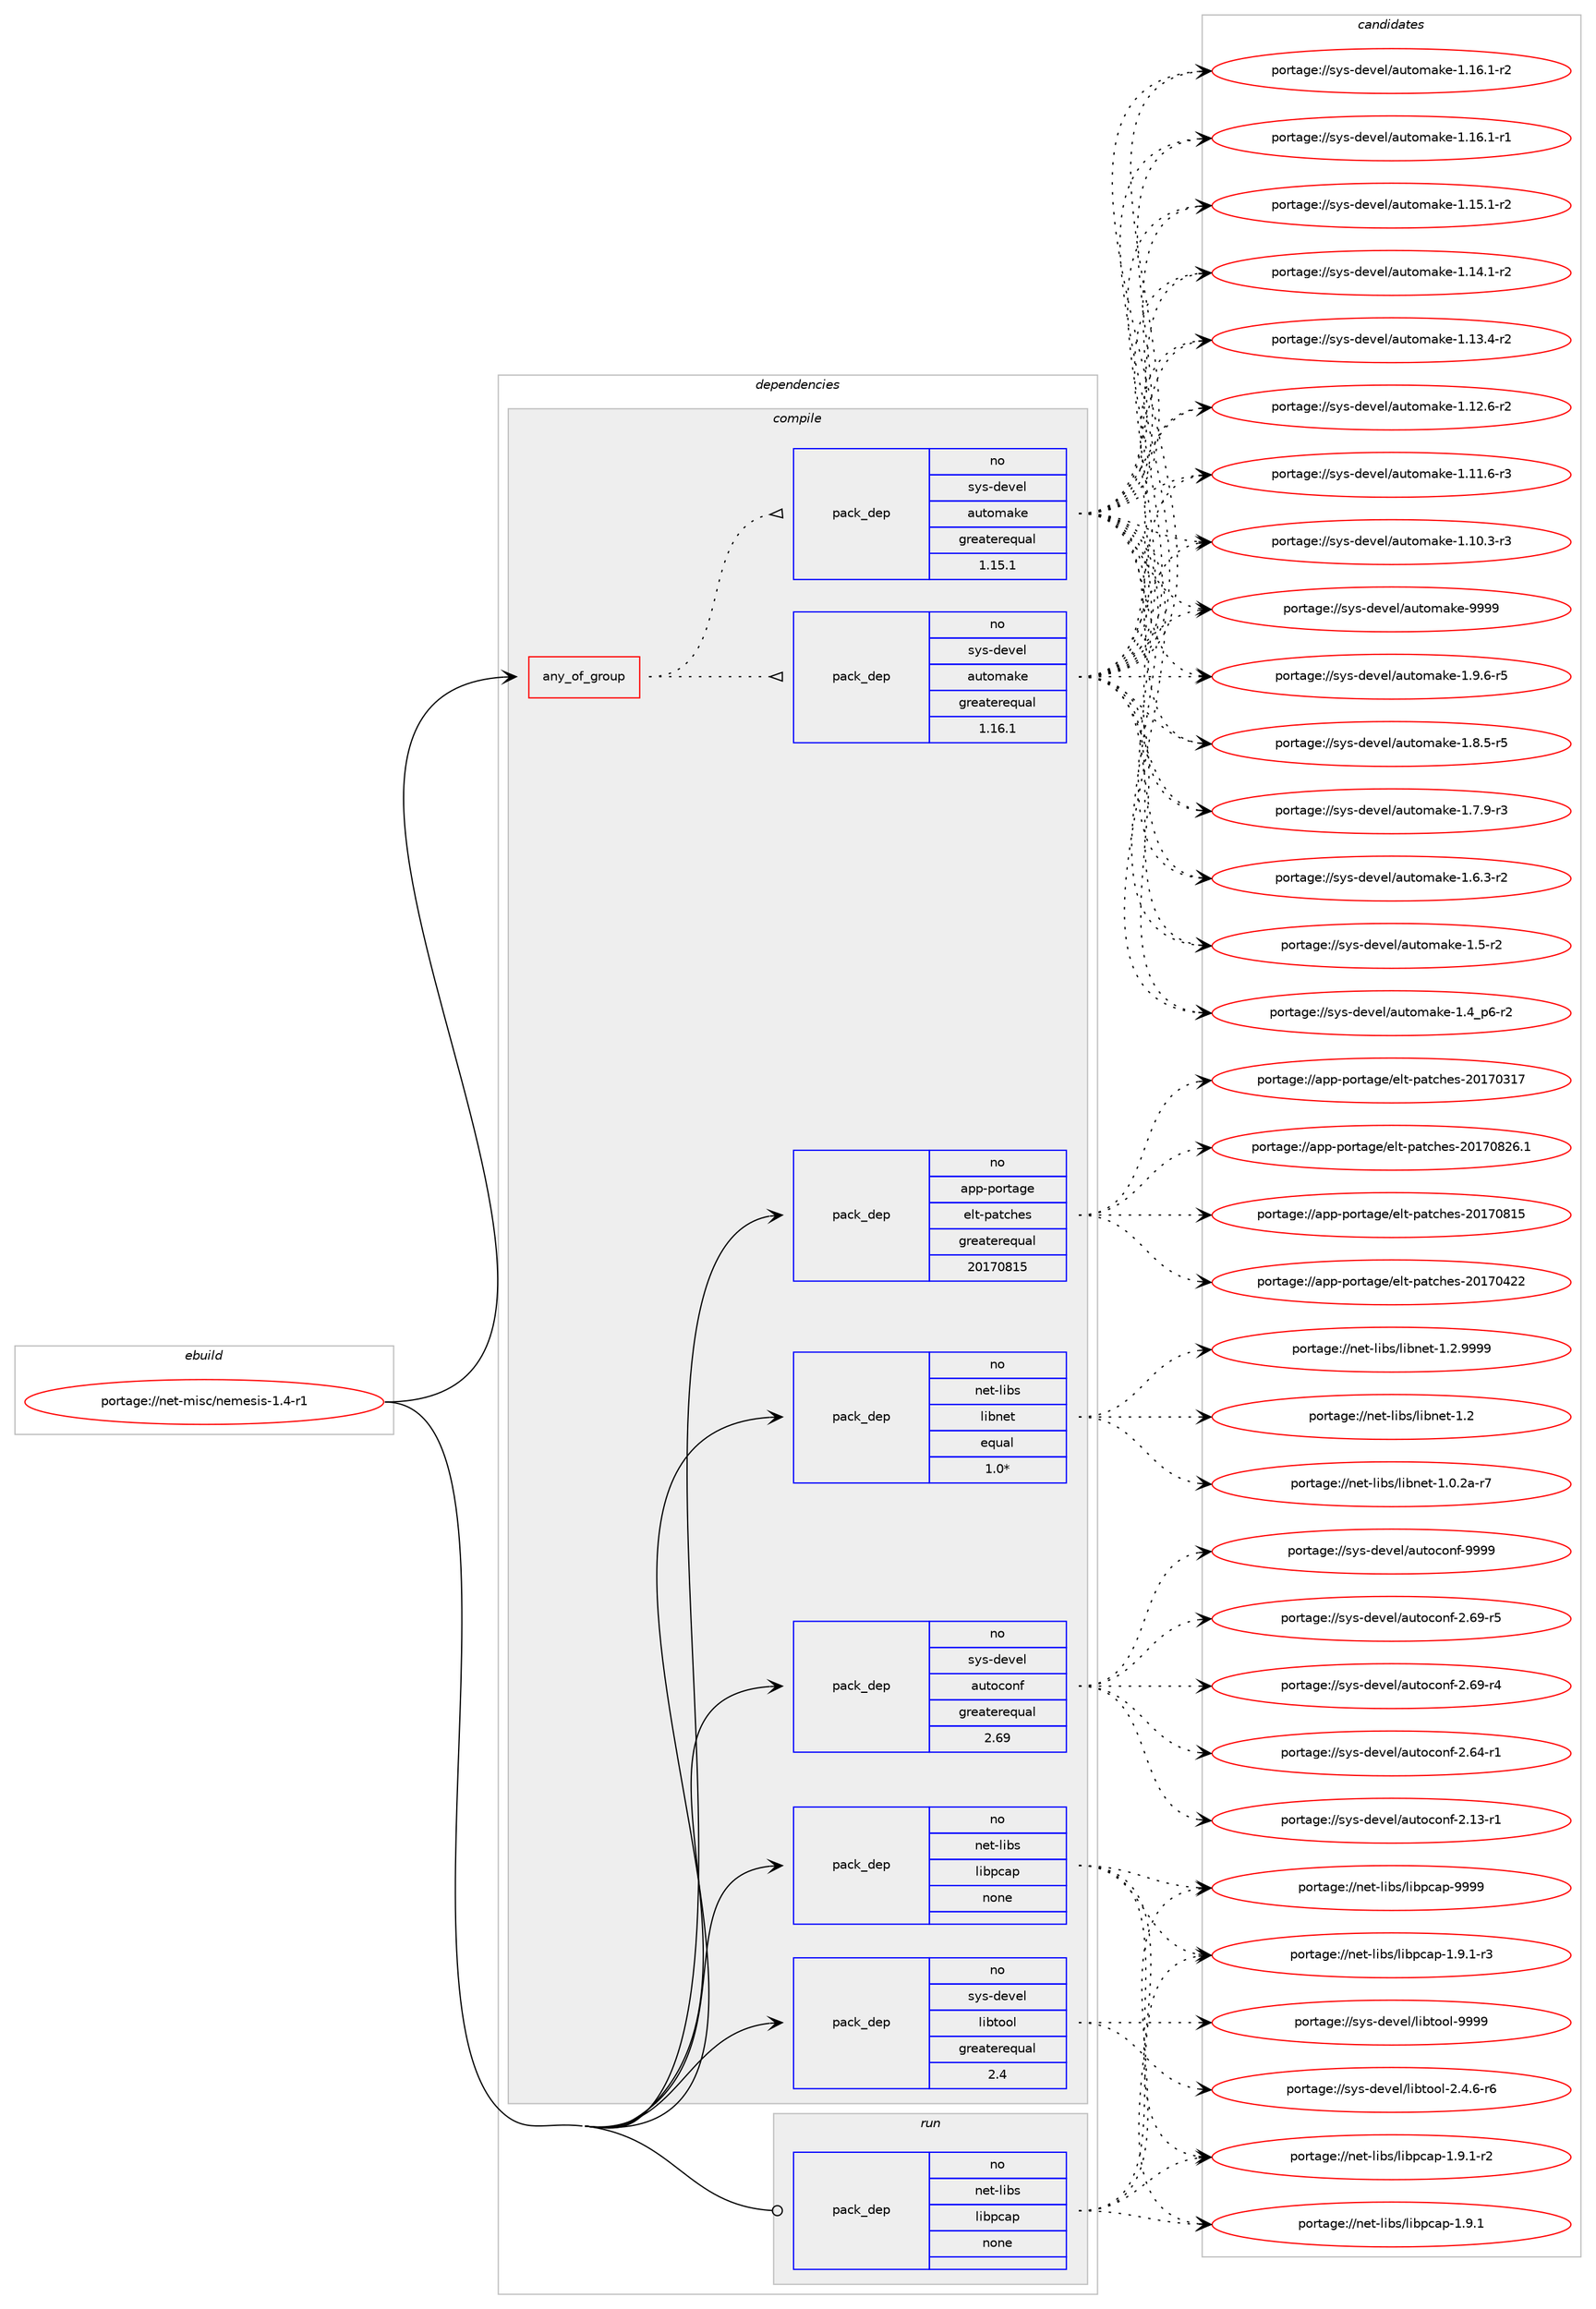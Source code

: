 digraph prolog {

# *************
# Graph options
# *************

newrank=true;
concentrate=true;
compound=true;
graph [rankdir=LR,fontname=Helvetica,fontsize=10,ranksep=1.5];#, ranksep=2.5, nodesep=0.2];
edge  [arrowhead=vee];
node  [fontname=Helvetica,fontsize=10];

# **********
# The ebuild
# **********

subgraph cluster_leftcol {
color=gray;
rank=same;
label=<<i>ebuild</i>>;
id [label="portage://net-misc/nemesis-1.4-r1", color=red, width=4, href="../net-misc/nemesis-1.4-r1.svg"];
}

# ****************
# The dependencies
# ****************

subgraph cluster_midcol {
color=gray;
label=<<i>dependencies</i>>;
subgraph cluster_compile {
fillcolor="#eeeeee";
style=filled;
label=<<i>compile</i>>;
subgraph any1527 {
dependency81745 [label=<<TABLE BORDER="0" CELLBORDER="1" CELLSPACING="0" CELLPADDING="4"><TR><TD CELLPADDING="10">any_of_group</TD></TR></TABLE>>, shape=none, color=red];subgraph pack62975 {
dependency81746 [label=<<TABLE BORDER="0" CELLBORDER="1" CELLSPACING="0" CELLPADDING="4" WIDTH="220"><TR><TD ROWSPAN="6" CELLPADDING="30">pack_dep</TD></TR><TR><TD WIDTH="110">no</TD></TR><TR><TD>sys-devel</TD></TR><TR><TD>automake</TD></TR><TR><TD>greaterequal</TD></TR><TR><TD>1.16.1</TD></TR></TABLE>>, shape=none, color=blue];
}
dependency81745:e -> dependency81746:w [weight=20,style="dotted",arrowhead="oinv"];
subgraph pack62976 {
dependency81747 [label=<<TABLE BORDER="0" CELLBORDER="1" CELLSPACING="0" CELLPADDING="4" WIDTH="220"><TR><TD ROWSPAN="6" CELLPADDING="30">pack_dep</TD></TR><TR><TD WIDTH="110">no</TD></TR><TR><TD>sys-devel</TD></TR><TR><TD>automake</TD></TR><TR><TD>greaterequal</TD></TR><TR><TD>1.15.1</TD></TR></TABLE>>, shape=none, color=blue];
}
dependency81745:e -> dependency81747:w [weight=20,style="dotted",arrowhead="oinv"];
}
id:e -> dependency81745:w [weight=20,style="solid",arrowhead="vee"];
subgraph pack62977 {
dependency81748 [label=<<TABLE BORDER="0" CELLBORDER="1" CELLSPACING="0" CELLPADDING="4" WIDTH="220"><TR><TD ROWSPAN="6" CELLPADDING="30">pack_dep</TD></TR><TR><TD WIDTH="110">no</TD></TR><TR><TD>app-portage</TD></TR><TR><TD>elt-patches</TD></TR><TR><TD>greaterequal</TD></TR><TR><TD>20170815</TD></TR></TABLE>>, shape=none, color=blue];
}
id:e -> dependency81748:w [weight=20,style="solid",arrowhead="vee"];
subgraph pack62978 {
dependency81749 [label=<<TABLE BORDER="0" CELLBORDER="1" CELLSPACING="0" CELLPADDING="4" WIDTH="220"><TR><TD ROWSPAN="6" CELLPADDING="30">pack_dep</TD></TR><TR><TD WIDTH="110">no</TD></TR><TR><TD>net-libs</TD></TR><TR><TD>libnet</TD></TR><TR><TD>equal</TD></TR><TR><TD>1.0*</TD></TR></TABLE>>, shape=none, color=blue];
}
id:e -> dependency81749:w [weight=20,style="solid",arrowhead="vee"];
subgraph pack62979 {
dependency81750 [label=<<TABLE BORDER="0" CELLBORDER="1" CELLSPACING="0" CELLPADDING="4" WIDTH="220"><TR><TD ROWSPAN="6" CELLPADDING="30">pack_dep</TD></TR><TR><TD WIDTH="110">no</TD></TR><TR><TD>net-libs</TD></TR><TR><TD>libpcap</TD></TR><TR><TD>none</TD></TR><TR><TD></TD></TR></TABLE>>, shape=none, color=blue];
}
id:e -> dependency81750:w [weight=20,style="solid",arrowhead="vee"];
subgraph pack62980 {
dependency81751 [label=<<TABLE BORDER="0" CELLBORDER="1" CELLSPACING="0" CELLPADDING="4" WIDTH="220"><TR><TD ROWSPAN="6" CELLPADDING="30">pack_dep</TD></TR><TR><TD WIDTH="110">no</TD></TR><TR><TD>sys-devel</TD></TR><TR><TD>autoconf</TD></TR><TR><TD>greaterequal</TD></TR><TR><TD>2.69</TD></TR></TABLE>>, shape=none, color=blue];
}
id:e -> dependency81751:w [weight=20,style="solid",arrowhead="vee"];
subgraph pack62981 {
dependency81752 [label=<<TABLE BORDER="0" CELLBORDER="1" CELLSPACING="0" CELLPADDING="4" WIDTH="220"><TR><TD ROWSPAN="6" CELLPADDING="30">pack_dep</TD></TR><TR><TD WIDTH="110">no</TD></TR><TR><TD>sys-devel</TD></TR><TR><TD>libtool</TD></TR><TR><TD>greaterequal</TD></TR><TR><TD>2.4</TD></TR></TABLE>>, shape=none, color=blue];
}
id:e -> dependency81752:w [weight=20,style="solid",arrowhead="vee"];
}
subgraph cluster_compileandrun {
fillcolor="#eeeeee";
style=filled;
label=<<i>compile and run</i>>;
}
subgraph cluster_run {
fillcolor="#eeeeee";
style=filled;
label=<<i>run</i>>;
subgraph pack62982 {
dependency81753 [label=<<TABLE BORDER="0" CELLBORDER="1" CELLSPACING="0" CELLPADDING="4" WIDTH="220"><TR><TD ROWSPAN="6" CELLPADDING="30">pack_dep</TD></TR><TR><TD WIDTH="110">no</TD></TR><TR><TD>net-libs</TD></TR><TR><TD>libpcap</TD></TR><TR><TD>none</TD></TR><TR><TD></TD></TR></TABLE>>, shape=none, color=blue];
}
id:e -> dependency81753:w [weight=20,style="solid",arrowhead="odot"];
}
}

# **************
# The candidates
# **************

subgraph cluster_choices {
rank=same;
color=gray;
label=<<i>candidates</i>>;

subgraph choice62975 {
color=black;
nodesep=1;
choice115121115451001011181011084797117116111109971071014557575757 [label="portage://sys-devel/automake-9999", color=red, width=4,href="../sys-devel/automake-9999.svg"];
choice115121115451001011181011084797117116111109971071014549465746544511453 [label="portage://sys-devel/automake-1.9.6-r5", color=red, width=4,href="../sys-devel/automake-1.9.6-r5.svg"];
choice115121115451001011181011084797117116111109971071014549465646534511453 [label="portage://sys-devel/automake-1.8.5-r5", color=red, width=4,href="../sys-devel/automake-1.8.5-r5.svg"];
choice115121115451001011181011084797117116111109971071014549465546574511451 [label="portage://sys-devel/automake-1.7.9-r3", color=red, width=4,href="../sys-devel/automake-1.7.9-r3.svg"];
choice115121115451001011181011084797117116111109971071014549465446514511450 [label="portage://sys-devel/automake-1.6.3-r2", color=red, width=4,href="../sys-devel/automake-1.6.3-r2.svg"];
choice11512111545100101118101108479711711611110997107101454946534511450 [label="portage://sys-devel/automake-1.5-r2", color=red, width=4,href="../sys-devel/automake-1.5-r2.svg"];
choice115121115451001011181011084797117116111109971071014549465295112544511450 [label="portage://sys-devel/automake-1.4_p6-r2", color=red, width=4,href="../sys-devel/automake-1.4_p6-r2.svg"];
choice11512111545100101118101108479711711611110997107101454946495446494511450 [label="portage://sys-devel/automake-1.16.1-r2", color=red, width=4,href="../sys-devel/automake-1.16.1-r2.svg"];
choice11512111545100101118101108479711711611110997107101454946495446494511449 [label="portage://sys-devel/automake-1.16.1-r1", color=red, width=4,href="../sys-devel/automake-1.16.1-r1.svg"];
choice11512111545100101118101108479711711611110997107101454946495346494511450 [label="portage://sys-devel/automake-1.15.1-r2", color=red, width=4,href="../sys-devel/automake-1.15.1-r2.svg"];
choice11512111545100101118101108479711711611110997107101454946495246494511450 [label="portage://sys-devel/automake-1.14.1-r2", color=red, width=4,href="../sys-devel/automake-1.14.1-r2.svg"];
choice11512111545100101118101108479711711611110997107101454946495146524511450 [label="portage://sys-devel/automake-1.13.4-r2", color=red, width=4,href="../sys-devel/automake-1.13.4-r2.svg"];
choice11512111545100101118101108479711711611110997107101454946495046544511450 [label="portage://sys-devel/automake-1.12.6-r2", color=red, width=4,href="../sys-devel/automake-1.12.6-r2.svg"];
choice11512111545100101118101108479711711611110997107101454946494946544511451 [label="portage://sys-devel/automake-1.11.6-r3", color=red, width=4,href="../sys-devel/automake-1.11.6-r3.svg"];
choice11512111545100101118101108479711711611110997107101454946494846514511451 [label="portage://sys-devel/automake-1.10.3-r3", color=red, width=4,href="../sys-devel/automake-1.10.3-r3.svg"];
dependency81746:e -> choice115121115451001011181011084797117116111109971071014557575757:w [style=dotted,weight="100"];
dependency81746:e -> choice115121115451001011181011084797117116111109971071014549465746544511453:w [style=dotted,weight="100"];
dependency81746:e -> choice115121115451001011181011084797117116111109971071014549465646534511453:w [style=dotted,weight="100"];
dependency81746:e -> choice115121115451001011181011084797117116111109971071014549465546574511451:w [style=dotted,weight="100"];
dependency81746:e -> choice115121115451001011181011084797117116111109971071014549465446514511450:w [style=dotted,weight="100"];
dependency81746:e -> choice11512111545100101118101108479711711611110997107101454946534511450:w [style=dotted,weight="100"];
dependency81746:e -> choice115121115451001011181011084797117116111109971071014549465295112544511450:w [style=dotted,weight="100"];
dependency81746:e -> choice11512111545100101118101108479711711611110997107101454946495446494511450:w [style=dotted,weight="100"];
dependency81746:e -> choice11512111545100101118101108479711711611110997107101454946495446494511449:w [style=dotted,weight="100"];
dependency81746:e -> choice11512111545100101118101108479711711611110997107101454946495346494511450:w [style=dotted,weight="100"];
dependency81746:e -> choice11512111545100101118101108479711711611110997107101454946495246494511450:w [style=dotted,weight="100"];
dependency81746:e -> choice11512111545100101118101108479711711611110997107101454946495146524511450:w [style=dotted,weight="100"];
dependency81746:e -> choice11512111545100101118101108479711711611110997107101454946495046544511450:w [style=dotted,weight="100"];
dependency81746:e -> choice11512111545100101118101108479711711611110997107101454946494946544511451:w [style=dotted,weight="100"];
dependency81746:e -> choice11512111545100101118101108479711711611110997107101454946494846514511451:w [style=dotted,weight="100"];
}
subgraph choice62976 {
color=black;
nodesep=1;
choice115121115451001011181011084797117116111109971071014557575757 [label="portage://sys-devel/automake-9999", color=red, width=4,href="../sys-devel/automake-9999.svg"];
choice115121115451001011181011084797117116111109971071014549465746544511453 [label="portage://sys-devel/automake-1.9.6-r5", color=red, width=4,href="../sys-devel/automake-1.9.6-r5.svg"];
choice115121115451001011181011084797117116111109971071014549465646534511453 [label="portage://sys-devel/automake-1.8.5-r5", color=red, width=4,href="../sys-devel/automake-1.8.5-r5.svg"];
choice115121115451001011181011084797117116111109971071014549465546574511451 [label="portage://sys-devel/automake-1.7.9-r3", color=red, width=4,href="../sys-devel/automake-1.7.9-r3.svg"];
choice115121115451001011181011084797117116111109971071014549465446514511450 [label="portage://sys-devel/automake-1.6.3-r2", color=red, width=4,href="../sys-devel/automake-1.6.3-r2.svg"];
choice11512111545100101118101108479711711611110997107101454946534511450 [label="portage://sys-devel/automake-1.5-r2", color=red, width=4,href="../sys-devel/automake-1.5-r2.svg"];
choice115121115451001011181011084797117116111109971071014549465295112544511450 [label="portage://sys-devel/automake-1.4_p6-r2", color=red, width=4,href="../sys-devel/automake-1.4_p6-r2.svg"];
choice11512111545100101118101108479711711611110997107101454946495446494511450 [label="portage://sys-devel/automake-1.16.1-r2", color=red, width=4,href="../sys-devel/automake-1.16.1-r2.svg"];
choice11512111545100101118101108479711711611110997107101454946495446494511449 [label="portage://sys-devel/automake-1.16.1-r1", color=red, width=4,href="../sys-devel/automake-1.16.1-r1.svg"];
choice11512111545100101118101108479711711611110997107101454946495346494511450 [label="portage://sys-devel/automake-1.15.1-r2", color=red, width=4,href="../sys-devel/automake-1.15.1-r2.svg"];
choice11512111545100101118101108479711711611110997107101454946495246494511450 [label="portage://sys-devel/automake-1.14.1-r2", color=red, width=4,href="../sys-devel/automake-1.14.1-r2.svg"];
choice11512111545100101118101108479711711611110997107101454946495146524511450 [label="portage://sys-devel/automake-1.13.4-r2", color=red, width=4,href="../sys-devel/automake-1.13.4-r2.svg"];
choice11512111545100101118101108479711711611110997107101454946495046544511450 [label="portage://sys-devel/automake-1.12.6-r2", color=red, width=4,href="../sys-devel/automake-1.12.6-r2.svg"];
choice11512111545100101118101108479711711611110997107101454946494946544511451 [label="portage://sys-devel/automake-1.11.6-r3", color=red, width=4,href="../sys-devel/automake-1.11.6-r3.svg"];
choice11512111545100101118101108479711711611110997107101454946494846514511451 [label="portage://sys-devel/automake-1.10.3-r3", color=red, width=4,href="../sys-devel/automake-1.10.3-r3.svg"];
dependency81747:e -> choice115121115451001011181011084797117116111109971071014557575757:w [style=dotted,weight="100"];
dependency81747:e -> choice115121115451001011181011084797117116111109971071014549465746544511453:w [style=dotted,weight="100"];
dependency81747:e -> choice115121115451001011181011084797117116111109971071014549465646534511453:w [style=dotted,weight="100"];
dependency81747:e -> choice115121115451001011181011084797117116111109971071014549465546574511451:w [style=dotted,weight="100"];
dependency81747:e -> choice115121115451001011181011084797117116111109971071014549465446514511450:w [style=dotted,weight="100"];
dependency81747:e -> choice11512111545100101118101108479711711611110997107101454946534511450:w [style=dotted,weight="100"];
dependency81747:e -> choice115121115451001011181011084797117116111109971071014549465295112544511450:w [style=dotted,weight="100"];
dependency81747:e -> choice11512111545100101118101108479711711611110997107101454946495446494511450:w [style=dotted,weight="100"];
dependency81747:e -> choice11512111545100101118101108479711711611110997107101454946495446494511449:w [style=dotted,weight="100"];
dependency81747:e -> choice11512111545100101118101108479711711611110997107101454946495346494511450:w [style=dotted,weight="100"];
dependency81747:e -> choice11512111545100101118101108479711711611110997107101454946495246494511450:w [style=dotted,weight="100"];
dependency81747:e -> choice11512111545100101118101108479711711611110997107101454946495146524511450:w [style=dotted,weight="100"];
dependency81747:e -> choice11512111545100101118101108479711711611110997107101454946495046544511450:w [style=dotted,weight="100"];
dependency81747:e -> choice11512111545100101118101108479711711611110997107101454946494946544511451:w [style=dotted,weight="100"];
dependency81747:e -> choice11512111545100101118101108479711711611110997107101454946494846514511451:w [style=dotted,weight="100"];
}
subgraph choice62977 {
color=black;
nodesep=1;
choice971121124511211111411697103101471011081164511297116991041011154550484955485650544649 [label="portage://app-portage/elt-patches-20170826.1", color=red, width=4,href="../app-portage/elt-patches-20170826.1.svg"];
choice97112112451121111141169710310147101108116451129711699104101115455048495548564953 [label="portage://app-portage/elt-patches-20170815", color=red, width=4,href="../app-portage/elt-patches-20170815.svg"];
choice97112112451121111141169710310147101108116451129711699104101115455048495548525050 [label="portage://app-portage/elt-patches-20170422", color=red, width=4,href="../app-portage/elt-patches-20170422.svg"];
choice97112112451121111141169710310147101108116451129711699104101115455048495548514955 [label="portage://app-portage/elt-patches-20170317", color=red, width=4,href="../app-portage/elt-patches-20170317.svg"];
dependency81748:e -> choice971121124511211111411697103101471011081164511297116991041011154550484955485650544649:w [style=dotted,weight="100"];
dependency81748:e -> choice97112112451121111141169710310147101108116451129711699104101115455048495548564953:w [style=dotted,weight="100"];
dependency81748:e -> choice97112112451121111141169710310147101108116451129711699104101115455048495548525050:w [style=dotted,weight="100"];
dependency81748:e -> choice97112112451121111141169710310147101108116451129711699104101115455048495548514955:w [style=dotted,weight="100"];
}
subgraph choice62978 {
color=black;
nodesep=1;
choice11010111645108105981154710810598110101116454946504657575757 [label="portage://net-libs/libnet-1.2.9999", color=red, width=4,href="../net-libs/libnet-1.2.9999.svg"];
choice1101011164510810598115471081059811010111645494650 [label="portage://net-libs/libnet-1.2", color=red, width=4,href="../net-libs/libnet-1.2.svg"];
choice11010111645108105981154710810598110101116454946484650974511455 [label="portage://net-libs/libnet-1.0.2a-r7", color=red, width=4,href="../net-libs/libnet-1.0.2a-r7.svg"];
dependency81749:e -> choice11010111645108105981154710810598110101116454946504657575757:w [style=dotted,weight="100"];
dependency81749:e -> choice1101011164510810598115471081059811010111645494650:w [style=dotted,weight="100"];
dependency81749:e -> choice11010111645108105981154710810598110101116454946484650974511455:w [style=dotted,weight="100"];
}
subgraph choice62979 {
color=black;
nodesep=1;
choice1101011164510810598115471081059811299971124557575757 [label="portage://net-libs/libpcap-9999", color=red, width=4,href="../net-libs/libpcap-9999.svg"];
choice1101011164510810598115471081059811299971124549465746494511451 [label="portage://net-libs/libpcap-1.9.1-r3", color=red, width=4,href="../net-libs/libpcap-1.9.1-r3.svg"];
choice1101011164510810598115471081059811299971124549465746494511450 [label="portage://net-libs/libpcap-1.9.1-r2", color=red, width=4,href="../net-libs/libpcap-1.9.1-r2.svg"];
choice110101116451081059811547108105981129997112454946574649 [label="portage://net-libs/libpcap-1.9.1", color=red, width=4,href="../net-libs/libpcap-1.9.1.svg"];
dependency81750:e -> choice1101011164510810598115471081059811299971124557575757:w [style=dotted,weight="100"];
dependency81750:e -> choice1101011164510810598115471081059811299971124549465746494511451:w [style=dotted,weight="100"];
dependency81750:e -> choice1101011164510810598115471081059811299971124549465746494511450:w [style=dotted,weight="100"];
dependency81750:e -> choice110101116451081059811547108105981129997112454946574649:w [style=dotted,weight="100"];
}
subgraph choice62980 {
color=black;
nodesep=1;
choice115121115451001011181011084797117116111991111101024557575757 [label="portage://sys-devel/autoconf-9999", color=red, width=4,href="../sys-devel/autoconf-9999.svg"];
choice1151211154510010111810110847971171161119911111010245504654574511453 [label="portage://sys-devel/autoconf-2.69-r5", color=red, width=4,href="../sys-devel/autoconf-2.69-r5.svg"];
choice1151211154510010111810110847971171161119911111010245504654574511452 [label="portage://sys-devel/autoconf-2.69-r4", color=red, width=4,href="../sys-devel/autoconf-2.69-r4.svg"];
choice1151211154510010111810110847971171161119911111010245504654524511449 [label="portage://sys-devel/autoconf-2.64-r1", color=red, width=4,href="../sys-devel/autoconf-2.64-r1.svg"];
choice1151211154510010111810110847971171161119911111010245504649514511449 [label="portage://sys-devel/autoconf-2.13-r1", color=red, width=4,href="../sys-devel/autoconf-2.13-r1.svg"];
dependency81751:e -> choice115121115451001011181011084797117116111991111101024557575757:w [style=dotted,weight="100"];
dependency81751:e -> choice1151211154510010111810110847971171161119911111010245504654574511453:w [style=dotted,weight="100"];
dependency81751:e -> choice1151211154510010111810110847971171161119911111010245504654574511452:w [style=dotted,weight="100"];
dependency81751:e -> choice1151211154510010111810110847971171161119911111010245504654524511449:w [style=dotted,weight="100"];
dependency81751:e -> choice1151211154510010111810110847971171161119911111010245504649514511449:w [style=dotted,weight="100"];
}
subgraph choice62981 {
color=black;
nodesep=1;
choice1151211154510010111810110847108105981161111111084557575757 [label="portage://sys-devel/libtool-9999", color=red, width=4,href="../sys-devel/libtool-9999.svg"];
choice1151211154510010111810110847108105981161111111084550465246544511454 [label="portage://sys-devel/libtool-2.4.6-r6", color=red, width=4,href="../sys-devel/libtool-2.4.6-r6.svg"];
dependency81752:e -> choice1151211154510010111810110847108105981161111111084557575757:w [style=dotted,weight="100"];
dependency81752:e -> choice1151211154510010111810110847108105981161111111084550465246544511454:w [style=dotted,weight="100"];
}
subgraph choice62982 {
color=black;
nodesep=1;
choice1101011164510810598115471081059811299971124557575757 [label="portage://net-libs/libpcap-9999", color=red, width=4,href="../net-libs/libpcap-9999.svg"];
choice1101011164510810598115471081059811299971124549465746494511451 [label="portage://net-libs/libpcap-1.9.1-r3", color=red, width=4,href="../net-libs/libpcap-1.9.1-r3.svg"];
choice1101011164510810598115471081059811299971124549465746494511450 [label="portage://net-libs/libpcap-1.9.1-r2", color=red, width=4,href="../net-libs/libpcap-1.9.1-r2.svg"];
choice110101116451081059811547108105981129997112454946574649 [label="portage://net-libs/libpcap-1.9.1", color=red, width=4,href="../net-libs/libpcap-1.9.1.svg"];
dependency81753:e -> choice1101011164510810598115471081059811299971124557575757:w [style=dotted,weight="100"];
dependency81753:e -> choice1101011164510810598115471081059811299971124549465746494511451:w [style=dotted,weight="100"];
dependency81753:e -> choice1101011164510810598115471081059811299971124549465746494511450:w [style=dotted,weight="100"];
dependency81753:e -> choice110101116451081059811547108105981129997112454946574649:w [style=dotted,weight="100"];
}
}

}
